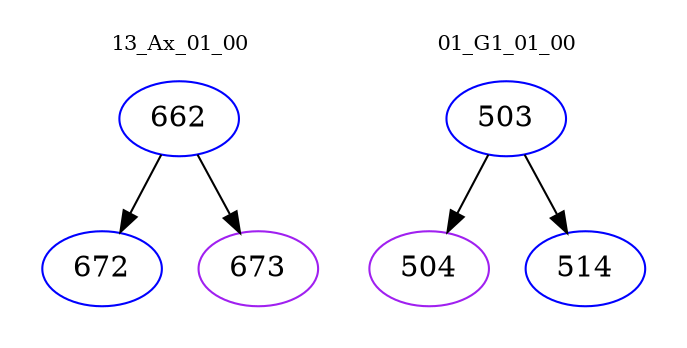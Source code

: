 digraph{
subgraph cluster_0 {
color = white
label = "13_Ax_01_00";
fontsize=10;
T0_662 [label="662", color="blue"]
T0_662 -> T0_672 [color="black"]
T0_672 [label="672", color="blue"]
T0_662 -> T0_673 [color="black"]
T0_673 [label="673", color="purple"]
}
subgraph cluster_1 {
color = white
label = "01_G1_01_00";
fontsize=10;
T1_503 [label="503", color="blue"]
T1_503 -> T1_504 [color="black"]
T1_504 [label="504", color="purple"]
T1_503 -> T1_514 [color="black"]
T1_514 [label="514", color="blue"]
}
}
